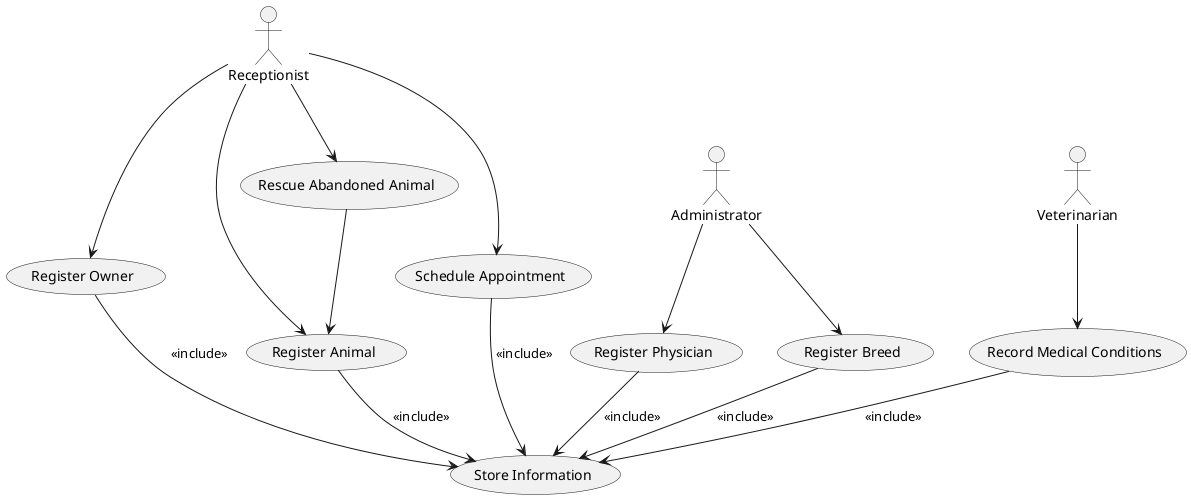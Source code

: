 @startuml
actor "Receptionist" as Receptionist
actor "Veterinarian" as Veterinarian
actor "Administrator" as Administrator

usecase "Store Information" as SI
usecase "Register Animal" as RA
usecase "Register Owner" as RO
usecase "Register Breed" as RB
usecase "Register Physician" as RP
usecase "Schedule Appointment" as SA
usecase "Record Medical Conditions" as RMC
usecase "Rescue Abandoned Animal" as RAA

' Include relationships: all registration and appointment activities include storing information
RA --> SI : <<include>>
RO --> SI : <<include>>
RB --> SI : <<include>>
RP --> SI : <<include>>
SA --> SI : <<include>>
RMC --> SI : <<include>>

' "Rescue Abandoned Animal" reuses animal registration functionality
RAA --> RA

' Actor associations
Receptionist --> RA
Receptionist --> RO
Receptionist --> SA
Receptionist --> RAA

Veterinarian --> RMC

Administrator --> RB
Administrator --> RP

@enduml